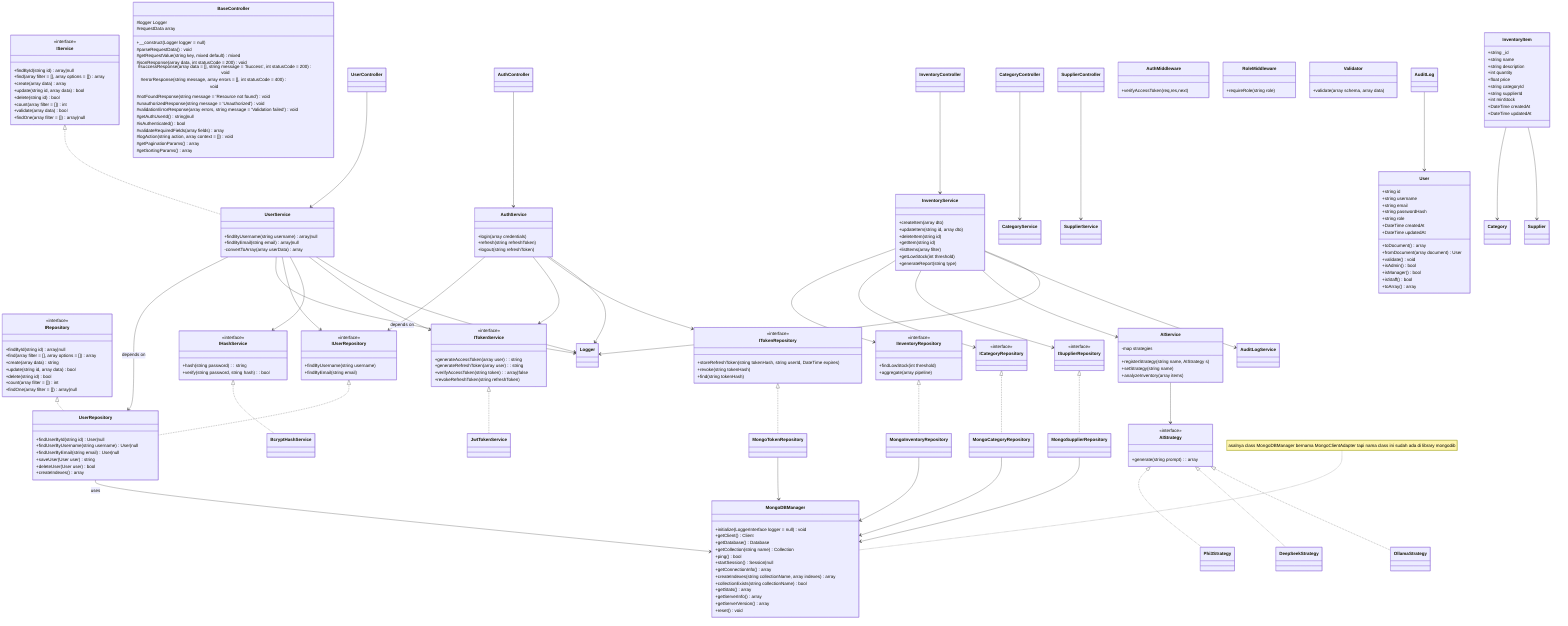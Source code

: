 classDiagram
    note for MongoDBManager "asalnya class MongoDBManager bernama MongoClientAdapter tapi nama class ini sudah ada di library mongodib"
    %% ========== Interfaces / Abstractions ==========
    class IRepository {
        <<interface>>
        +findById(string id) array|null
        +find(array filter = [], array options = []) array
        +create(array data) string
        +update(string id, array data) bool
        +delete(string id) bool
        +count(array filter = []) int
        +findOne(array filter = []) array|null
    }

    class IService {
        <<interface>>
        +findById(string id) array|null
        +find(array filter = [], array options = []) array
        +create(array data) array
        +update(string id, array data) bool
        +delete(string id) bool
        +count(array filter = []) int
        +validate(array data) bool
        +findOne(array filter = []) array|null
    }

    %% ========== Concrete Implementations ==========
    class UserRepository {
        +findUserById(string id) User|null
        +findUserByUsername(string username) User|null
        +findUserByEmail(string email) User|null
        +saveUser(User user) string
        +deleteUser(User user) bool
        +createIndexes() array
    }

    class MongoDBManager {
        +initialize(LoggerInterface logger = null) void
        +getClient() Client
        +getDatabase() Database
        +getCollection(string name) Collection
        +ping() bool
        +startSession() Session|null
        +getConnectionInfo() array
        +createIndexes(string collectionName, array indexes) array
        +collectionExists(string collectionName) bool
        +getStats() array
        +getServerInfo() array
        +getServerVersion() array
        +reset() void
    }

    class UserService {
        +findByUsername(string username) array|null
        +findByEmail(string email) array|null
        -convertToArray(array userData) array
    }

    class BaseController {
        #logger Logger
        #requestData array
        +__construct(Logger logger = null)
        #parseRequestData() void
        #getRequestValue(string key, mixed default) mixed
        #jsonResponse(array data, int statusCode = 200) void
        #successResponse(array data = [], string message = 'Success', int statusCode = 200) void
        #errorResponse(string message, array errors = [], int statusCode = 400) void
        #notFoundResponse(string message = 'Resource not found') void
        #unauthorizedResponse(string message = 'Unauthorized') void
        #validationErrorResponse(array errors, string message = 'Validation failed') void
        #getAuthUserId() string|null
        #isAuthenticated() bool
        #validateRequiredFields(array fields) array
        #logAction(string action, array context = []) void
        #getPaginationParams() array
        #getSortingParams() array
    }

    %% ========== Existing Relationships ==========
    IRepository <|.. UserRepository
    IService <|.. UserService
    
    UserRepository --> MongoDBManager : uses
    UserService --> UserRepository : depends on
    UserService --> Logger : depends on

    %% ========== Planned Components (Belum Diimplementasi) ==========
    class IUserRepository {
        <<interface>>
        +findByUsername(string username)
        +findByEmail(string email)
    }

    class IInventoryRepository {
        <<interface>>
        +findLowStock(int threshold)
        +aggregate(array pipeline)
    }

    class ICategoryRepository {
        <<interface>>
    }

    class ISupplierRepository {
        <<interface>>
    }

    class ITokenRepository {
        <<interface>>
        +storeRefreshToken(string tokenHash, string userId, DateTime expires)
        +revoke(string tokenHash)
        +find(string tokenHash)
    }

    class IHashService {
        <<interface>>
        +hash(string password): string
        +verify(string password, string hash): bool
    }

    class ITokenService {
        <<interface>>
        +generateAccessToken(array user): string
        +generateRefreshToken(array user): string
        +verifyAccessToken(string token): array|false
        +revokeRefreshToken(string refreshToken)
    }

    class AIStrategy {
        <<interface>>
        +generate(string prompt): array
    }

    class MongoInventoryRepository
    class MongoCategoryRepository
    class MongoSupplierRepository
    class MongoTokenRepository
    class BcryptHashService
    class JwtTokenService
    class Phi3Strategy
    class DeepSeekStrategy
    class OllamaStrategy

    IUserRepository <|.. UserRepository
    IInventoryRepository <|.. MongoInventoryRepository
    ICategoryRepository <|.. MongoCategoryRepository
    ISupplierRepository <|.. MongoSupplierRepository
    ITokenRepository <|.. MongoTokenRepository
    IHashService <|.. BcryptHashService
    ITokenService <|.. JwtTokenService
    AIStrategy <|.. Phi3Strategy
    AIStrategy <|.. DeepSeekStrategy
    AIStrategy <|.. OllamaStrategy

    class AuthService {
        +login(array credentials)
        +refresh(string refreshToken)
        +logout(string refreshToken)
    }

    class InventoryService {
        +createItem(array dto)
        +updateItem(string id, array dto)
        +deleteItem(string id)
        +getItem(string id)
        +listItems(array filter)
        +getLowStock(int threshold)
        +generateReport(string type)
    }

    class CategoryService
    class SupplierService
    class AuditLogService
    class AIService {
        -map<string, AIStrategy> strategies
        +registerStrategy(string name, AIStrategy s)
        +setStrategy(string name)
        +analyzeInventory(array items)
    }

    class UserController
    class InventoryController
    class CategoryController
    class SupplierController
    class AuthController

    class AuthMiddleware {
        +verifyAccessToken(req,res,next)
    }
    class RoleMiddleware {
        +requireRole(string role)
    }
    class Validator {
        +validate(array schema, array data)
    }

    class User {
        +string id
        +string username
        +string email
        +string passwordHash
        +string role
        +DateTime createdAt
        +DateTime updatedAt
        +toDocument() array
        +fromDocument(array document) User
        +validate() void
        +isAdmin() bool
        +isManager() bool
        +isStaff() bool
        +toArray() array
    }

    class InventoryItem {
        +string _id
        +string name
        +string description
        +int quantity
        +float price
        +string categoryId
        +string supplierId
        +int minStock
        +DateTime createdAt
        +DateTime updatedAt
    }

    class Category
    class Supplier
    class AuditLog

    %% ========== Relationships ==========
    UserController --> UserService
    InventoryController --> InventoryService
    CategoryController --> CategoryService
    SupplierController --> SupplierService
    AuthController --> AuthService

    InventoryService --> IInventoryRepository
    InventoryService --> ICategoryRepository
    InventoryService --> ISupplierRepository
    InventoryService --> AIService
    InventoryService --> AuditLogService

    AuthService --> IUserRepository
    AuthService --> ITokenService
    AuthService --> ITokenRepository

    UserService --> IUserRepository
    UserService --> IHashService
    UserService --> ITokenService

    AIService --> AIStrategy

    InventoryItem --> Category
    InventoryItem --> Supplier
    AuditLog --> User

    %% ========== Dependencies on MongoDBManager ==========
    MongoInventoryRepository --> MongoDBManager
    MongoCategoryRepository --> MongoDBManager
    MongoSupplierRepository --> MongoDBManager
    MongoTokenRepository --> MongoDBManager

    %% ========== Utility Dependencies ==========
    UserService --> Logger
    InventoryService --> Logger
    AuthService --> Logger